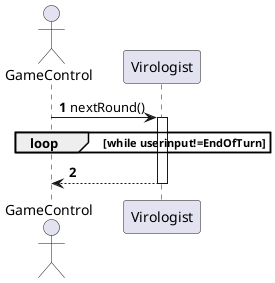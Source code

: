 @startuml
'https://plantuml.com/sequence-diagram

autonumber

actor GameControl


        GameControl -> Virologist: nextRound()
        Activate Virologist
        loop while userinput!=EndOfTurn

        end

        Virologist-->GameControl
        Deactivate Virologist


@enduml
